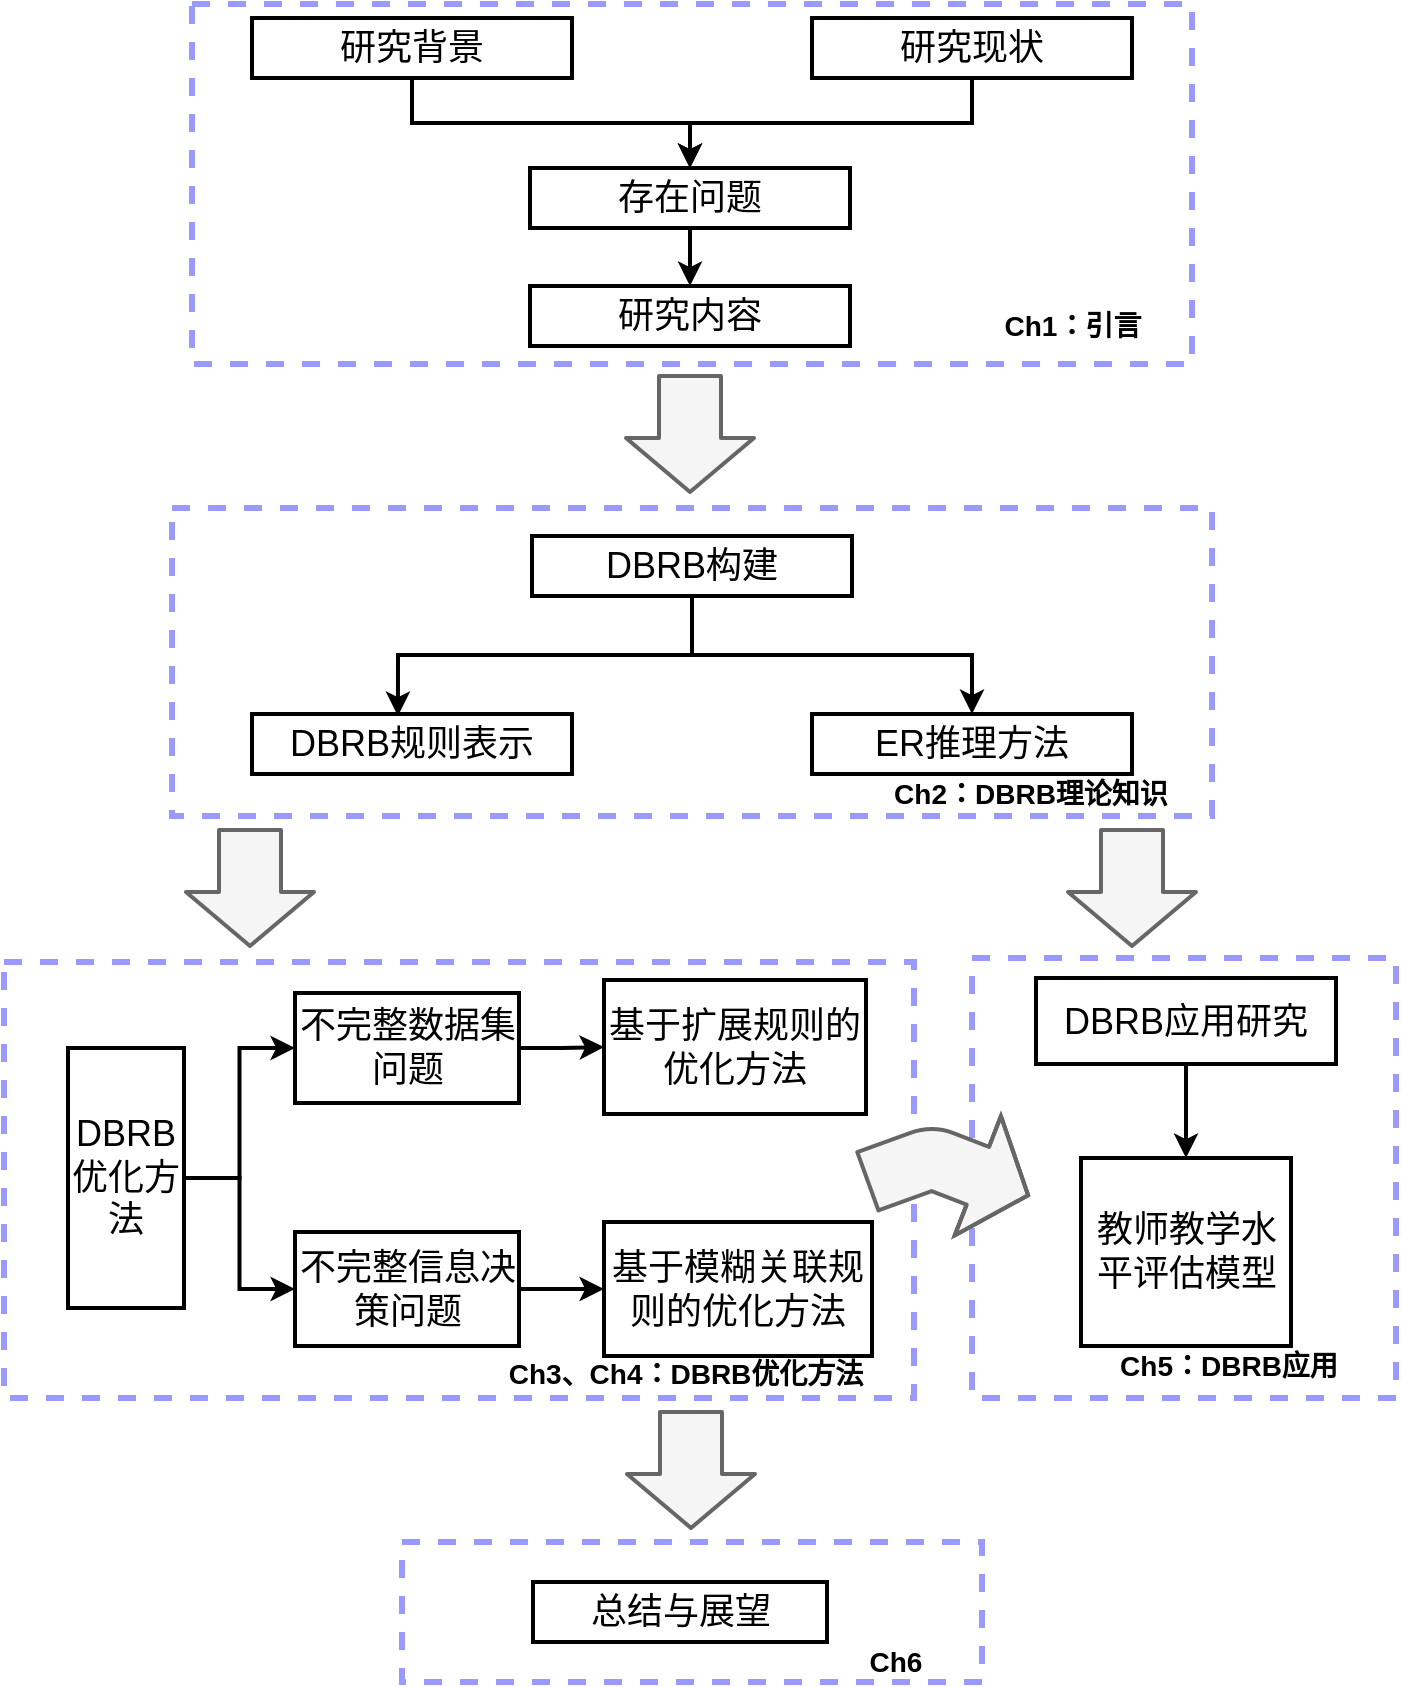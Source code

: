 <mxfile version="10.9.5" type="device"><diagram id="qq9IIst0aOwGEPzOQKkX" name="第 1 页"><mxGraphModel dx="2286" dy="848" grid="0" gridSize="10" guides="1" tooltips="0" connect="1" arrows="1" fold="1" page="0" pageScale="1" pageWidth="827" pageHeight="1169" math="0" shadow="0"><root><mxCell id="0"/><mxCell id="1" parent="0"/><mxCell id="Cpl-OJgbTaGhXpm6EkOO-19" value="" style="rounded=0;whiteSpace=wrap;html=1;dashed=1;strokeWidth=3;strokeColor=#9999FF;" parent="1" vertex="1"><mxGeometry x="-805" y="844" width="290" height="70" as="geometry"/></mxCell><mxCell id="Cpl-OJgbTaGhXpm6EkOO-18" value="" style="rounded=0;whiteSpace=wrap;html=1;dashed=1;strokeWidth=3;strokeColor=#9999FF;" parent="1" vertex="1"><mxGeometry x="-520" y="552" width="212" height="220" as="geometry"/></mxCell><mxCell id="Cpl-OJgbTaGhXpm6EkOO-17" value="" style="rounded=0;whiteSpace=wrap;html=1;dashed=1;strokeWidth=3;strokeColor=#9999FF;" parent="1" vertex="1"><mxGeometry x="-1004" y="554" width="455" height="218" as="geometry"/></mxCell><mxCell id="Cpl-OJgbTaGhXpm6EkOO-15" value="" style="rounded=0;whiteSpace=wrap;html=1;dashed=1;strokeWidth=3;strokeColor=#9999FF;" parent="1" vertex="1"><mxGeometry x="-920" y="327" width="520" height="154" as="geometry"/></mxCell><mxCell id="Cpl-OJgbTaGhXpm6EkOO-14" value="" style="rounded=0;whiteSpace=wrap;html=1;dashed=1;strokeWidth=3;strokeColor=#9999FF;" parent="1" vertex="1"><mxGeometry x="-910" y="75" width="500" height="180" as="geometry"/></mxCell><mxCell id="i98yP15VO60Z1yROupez-8" style="edgeStyle=orthogonalEdgeStyle;rounded=0;orthogonalLoop=1;jettySize=auto;html=1;exitX=0.5;exitY=1;exitDx=0;exitDy=0;entryX=0.5;entryY=0;entryDx=0;entryDy=0;strokeWidth=2;" parent="1" source="i98yP15VO60Z1yROupez-1" target="i98yP15VO60Z1yROupez-4" edge="1"><mxGeometry relative="1" as="geometry"/></mxCell><mxCell id="i98yP15VO60Z1yROupez-1" value="&lt;font style=&quot;font-size: 18px&quot;&gt;研究背景&lt;/font&gt;" style="rounded=0;whiteSpace=wrap;html=1;strokeWidth=2;fontFamily=黑体;" parent="1" vertex="1"><mxGeometry x="-880" y="82" width="160" height="30" as="geometry"/></mxCell><mxCell id="i98yP15VO60Z1yROupez-9" style="edgeStyle=orthogonalEdgeStyle;rounded=0;orthogonalLoop=1;jettySize=auto;html=1;exitX=0.5;exitY=1;exitDx=0;exitDy=0;strokeWidth=2;entryX=0.5;entryY=0;entryDx=0;entryDy=0;" parent="1" source="i98yP15VO60Z1yROupez-2" target="i98yP15VO60Z1yROupez-4" edge="1"><mxGeometry relative="1" as="geometry"><mxPoint x="-660" y="171" as="targetPoint"/></mxGeometry></mxCell><mxCell id="i98yP15VO60Z1yROupez-2" value="&lt;font style=&quot;font-size: 18px&quot;&gt;研究现状&lt;/font&gt;" style="rounded=0;whiteSpace=wrap;html=1;strokeWidth=2;" parent="1" vertex="1"><mxGeometry x="-600" y="82" width="160" height="30" as="geometry"/></mxCell><mxCell id="i98yP15VO60Z1yROupez-10" style="edgeStyle=orthogonalEdgeStyle;rounded=0;orthogonalLoop=1;jettySize=auto;html=1;exitX=0.5;exitY=1;exitDx=0;exitDy=0;entryX=0.5;entryY=0;entryDx=0;entryDy=0;strokeWidth=2;" parent="1" source="i98yP15VO60Z1yROupez-4" target="i98yP15VO60Z1yROupez-5" edge="1"><mxGeometry relative="1" as="geometry"/></mxCell><mxCell id="i98yP15VO60Z1yROupez-4" value="&lt;font style=&quot;font-size: 18px&quot;&gt;存在问题&lt;/font&gt;" style="rounded=0;whiteSpace=wrap;html=1;strokeWidth=2;" parent="1" vertex="1"><mxGeometry x="-741" y="157" width="160" height="30" as="geometry"/></mxCell><mxCell id="i98yP15VO60Z1yROupez-5" value="&lt;span style=&quot;font-size: 18px&quot;&gt;研究内容&lt;/span&gt;" style="rounded=0;whiteSpace=wrap;html=1;strokeWidth=2;" parent="1" vertex="1"><mxGeometry x="-741" y="216" width="160" height="30" as="geometry"/></mxCell><mxCell id="i98yP15VO60Z1yROupez-32" style="edgeStyle=orthogonalEdgeStyle;rounded=0;orthogonalLoop=1;jettySize=auto;html=1;exitX=1;exitY=0.5;exitDx=0;exitDy=0;entryX=0;entryY=0.5;entryDx=0;entryDy=0;strokeWidth=2;" parent="1" source="i98yP15VO60Z1yROupez-27" target="i98yP15VO60Z1yROupez-30" edge="1"><mxGeometry relative="1" as="geometry"/></mxCell><mxCell id="i98yP15VO60Z1yROupez-33" style="edgeStyle=orthogonalEdgeStyle;rounded=0;orthogonalLoop=1;jettySize=auto;html=1;exitX=1;exitY=0.5;exitDx=0;exitDy=0;entryX=0;entryY=0.5;entryDx=0;entryDy=0;strokeWidth=2;" parent="1" source="i98yP15VO60Z1yROupez-27" target="i98yP15VO60Z1yROupez-31" edge="1"><mxGeometry relative="1" as="geometry"/></mxCell><mxCell id="i98yP15VO60Z1yROupez-27" value="&lt;font style=&quot;font-size: 18px&quot;&gt;DBRB优化方法&lt;/font&gt;" style="rounded=0;whiteSpace=wrap;html=1;shadow=0;strokeWidth=2;" parent="1" vertex="1"><mxGeometry x="-972" y="597" width="58" height="130" as="geometry"/></mxCell><mxCell id="i98yP15VO60Z1yROupez-28" value="&lt;font style=&quot;font-size: 18px&quot;&gt;基于扩展规则的优化方法&lt;/font&gt;" style="rounded=0;whiteSpace=wrap;html=1;shadow=0;strokeWidth=2;" parent="1" vertex="1"><mxGeometry x="-704" y="563" width="131" height="67" as="geometry"/></mxCell><mxCell id="i98yP15VO60Z1yROupez-29" value="&lt;font style=&quot;font-size: 18px&quot;&gt;基于模糊关联规则的优化方法&lt;/font&gt;" style="rounded=0;whiteSpace=wrap;html=1;shadow=0;strokeWidth=2;" parent="1" vertex="1"><mxGeometry x="-704" y="684" width="134" height="67" as="geometry"/></mxCell><mxCell id="i98yP15VO60Z1yROupez-34" value="" style="edgeStyle=orthogonalEdgeStyle;rounded=0;orthogonalLoop=1;jettySize=auto;html=1;strokeWidth=2;" parent="1" source="i98yP15VO60Z1yROupez-30" target="i98yP15VO60Z1yROupez-28" edge="1"><mxGeometry relative="1" as="geometry"/></mxCell><mxCell id="i98yP15VO60Z1yROupez-30" value="&lt;font style=&quot;font-size: 18px&quot;&gt;不完整数据集问题&lt;/font&gt;" style="rounded=0;whiteSpace=wrap;html=1;shadow=0;strokeWidth=2;" parent="1" vertex="1"><mxGeometry x="-858.5" y="569.5" width="112" height="55" as="geometry"/></mxCell><mxCell id="i98yP15VO60Z1yROupez-35" value="" style="edgeStyle=orthogonalEdgeStyle;rounded=0;orthogonalLoop=1;jettySize=auto;html=1;strokeWidth=2;" parent="1" source="i98yP15VO60Z1yROupez-31" target="i98yP15VO60Z1yROupez-29" edge="1"><mxGeometry relative="1" as="geometry"/></mxCell><mxCell id="i98yP15VO60Z1yROupez-31" value="&lt;font style=&quot;font-size: 18px&quot;&gt;不完整信息决策问题&lt;/font&gt;" style="rounded=0;whiteSpace=wrap;html=1;shadow=0;strokeWidth=2;" parent="1" vertex="1"><mxGeometry x="-858.5" y="689" width="112" height="57" as="geometry"/></mxCell><mxCell id="i98yP15VO60Z1yROupez-43" value="" style="edgeStyle=orthogonalEdgeStyle;rounded=0;orthogonalLoop=1;jettySize=auto;html=1;strokeWidth=2;" parent="1" edge="1"><mxGeometry relative="1" as="geometry"><mxPoint x="267.5" y="503" as="sourcePoint"/></mxGeometry></mxCell><mxCell id="i98yP15VO60Z1yROupez-47" value="&lt;font style=&quot;font-size: 18px&quot;&gt;总结与展望&lt;/font&gt;" style="rounded=0;whiteSpace=wrap;html=1;shadow=0;strokeWidth=2;" parent="1" vertex="1"><mxGeometry x="-739.5" y="864" width="147" height="30" as="geometry"/></mxCell><mxCell id="Cpl-OJgbTaGhXpm6EkOO-3" style="edgeStyle=orthogonalEdgeStyle;rounded=0;orthogonalLoop=1;jettySize=auto;html=1;exitX=0.5;exitY=1;exitDx=0;exitDy=0;strokeWidth=2;entryX=0.456;entryY=0.033;entryDx=0;entryDy=0;entryPerimeter=0;" parent="1" source="Cpl-OJgbTaGhXpm6EkOO-5" target="Cpl-OJgbTaGhXpm6EkOO-6" edge="1"><mxGeometry relative="1" as="geometry"><mxPoint x="-759.5" y="428" as="targetPoint"/></mxGeometry></mxCell><mxCell id="Cpl-OJgbTaGhXpm6EkOO-4" style="edgeStyle=orthogonalEdgeStyle;rounded=0;orthogonalLoop=1;jettySize=auto;html=1;exitX=0.5;exitY=1;exitDx=0;exitDy=0;strokeWidth=2;" parent="1" source="Cpl-OJgbTaGhXpm6EkOO-5" target="Cpl-OJgbTaGhXpm6EkOO-7" edge="1"><mxGeometry relative="1" as="geometry"/></mxCell><mxCell id="Cpl-OJgbTaGhXpm6EkOO-5" value="&lt;font style=&quot;font-size: 18px&quot;&gt;DBRB构建&lt;/font&gt;" style="rounded=0;whiteSpace=wrap;html=1;strokeWidth=2;" parent="1" vertex="1"><mxGeometry x="-740" y="341" width="160" height="30" as="geometry"/></mxCell><mxCell id="Cpl-OJgbTaGhXpm6EkOO-6" value="&lt;font style=&quot;font-size: 18px&quot;&gt;DBRB规则表示&lt;/font&gt;" style="rounded=0;whiteSpace=wrap;html=1;strokeWidth=2;" parent="1" vertex="1"><mxGeometry x="-880" y="430" width="160" height="30" as="geometry"/></mxCell><mxCell id="Cpl-OJgbTaGhXpm6EkOO-7" value="&lt;font style=&quot;font-size: 18px&quot;&gt;ER推理方法&lt;/font&gt;" style="rounded=0;whiteSpace=wrap;html=1;strokeWidth=2;" parent="1" vertex="1"><mxGeometry x="-600" y="430" width="160" height="30" as="geometry"/></mxCell><mxCell id="Cpl-OJgbTaGhXpm6EkOO-16" value="" style="edgeStyle=orthogonalEdgeStyle;rounded=0;orthogonalLoop=1;jettySize=auto;html=1;strokeWidth=2;" parent="1" source="Cpl-OJgbTaGhXpm6EkOO-11" target="Cpl-OJgbTaGhXpm6EkOO-12" edge="1"><mxGeometry relative="1" as="geometry"/></mxCell><mxCell id="Cpl-OJgbTaGhXpm6EkOO-11" value="&lt;font style=&quot;font-size: 18px&quot;&gt;DBRB应用研究&lt;/font&gt;" style="rounded=0;whiteSpace=wrap;html=1;shadow=0;strokeWidth=2;" parent="1" vertex="1"><mxGeometry x="-488" y="562" width="150" height="43" as="geometry"/></mxCell><mxCell id="Cpl-OJgbTaGhXpm6EkOO-12" value="&lt;font style=&quot;font-size: 18px&quot;&gt;教师教学水平评估模型&lt;/font&gt;" style="rounded=0;whiteSpace=wrap;html=1;shadow=0;strokeWidth=2;" parent="1" vertex="1"><mxGeometry x="-465.5" y="652" width="105" height="94" as="geometry"/></mxCell><mxCell id="Cpl-OJgbTaGhXpm6EkOO-21" value="" style="shape=flexArrow;endArrow=classic;html=1;strokeWidth=2;endWidth=31;endSize=8.33;width=30;fillColor=#f5f5f5;strokeColor=#666666;" parent="1" edge="1"><mxGeometry width="50" height="50" relative="1" as="geometry"><mxPoint x="-661" y="260" as="sourcePoint"/><mxPoint x="-661" y="320" as="targetPoint"/></mxGeometry></mxCell><mxCell id="Cpl-OJgbTaGhXpm6EkOO-24" value="" style="shape=flexArrow;endArrow=classic;html=1;strokeWidth=2;endWidth=31;endSize=8.33;width=30;fillColor=#f5f5f5;strokeColor=#666666;" parent="1" edge="1"><mxGeometry width="50" height="50" relative="1" as="geometry"><mxPoint x="-881" y="487" as="sourcePoint"/><mxPoint x="-881" y="547" as="targetPoint"/></mxGeometry></mxCell><mxCell id="Cpl-OJgbTaGhXpm6EkOO-25" value="" style="shape=flexArrow;endArrow=classic;html=1;strokeWidth=2;endWidth=31;endSize=8.33;width=30;fillColor=#f5f5f5;strokeColor=#666666;" parent="1" edge="1"><mxGeometry width="50" height="50" relative="1" as="geometry"><mxPoint x="-440" y="487" as="sourcePoint"/><mxPoint x="-440" y="547" as="targetPoint"/></mxGeometry></mxCell><mxCell id="Cpl-OJgbTaGhXpm6EkOO-26" value="" style="shape=flexArrow;endArrow=classic;html=1;strokeWidth=2;endWidth=31;endSize=8.33;width=30;fillColor=#f5f5f5;strokeColor=#666666;" parent="1" edge="1"><mxGeometry width="50" height="50" relative="1" as="geometry"><mxPoint x="-660.5" y="778" as="sourcePoint"/><mxPoint x="-660.5" y="838" as="targetPoint"/></mxGeometry></mxCell><mxCell id="Cpl-OJgbTaGhXpm6EkOO-27" value="&lt;font style=&quot;font-size: 14px&quot;&gt;Ch1：引言&lt;/font&gt;" style="text;html=1;strokeColor=none;fillColor=none;align=center;verticalAlign=middle;whiteSpace=wrap;rounded=0;dashed=1;fontStyle=1" parent="1" vertex="1"><mxGeometry x="-508" y="226" width="77" height="20" as="geometry"/></mxCell><mxCell id="Cpl-OJgbTaGhXpm6EkOO-28" value="&lt;font style=&quot;font-size: 14px&quot;&gt;Ch2：DBRB理论知识&lt;/font&gt;" style="text;html=1;strokeColor=none;fillColor=none;align=center;verticalAlign=middle;whiteSpace=wrap;rounded=0;dashed=1;fontStyle=1" parent="1" vertex="1"><mxGeometry x="-564.5" y="460" width="147" height="20" as="geometry"/></mxCell><mxCell id="Cpl-OJgbTaGhXpm6EkOO-29" value="&lt;font style=&quot;font-size: 14px&quot;&gt;Ch3、Ch4：DBRB优化方法&lt;/font&gt;" style="text;html=1;strokeColor=none;fillColor=none;align=center;verticalAlign=middle;whiteSpace=wrap;rounded=0;dashed=1;fontStyle=1" parent="1" vertex="1"><mxGeometry x="-758.5" y="750" width="190" height="20" as="geometry"/></mxCell><mxCell id="Cpl-OJgbTaGhXpm6EkOO-30" value="&lt;font style=&quot;font-size: 14px&quot;&gt;Ch5：DBRB应用&lt;/font&gt;" style="text;html=1;strokeColor=none;fillColor=none;align=center;verticalAlign=middle;whiteSpace=wrap;rounded=0;dashed=1;fontStyle=1" parent="1" vertex="1"><mxGeometry x="-466" y="746" width="149" height="20" as="geometry"/></mxCell><mxCell id="Cpl-OJgbTaGhXpm6EkOO-31" value="&lt;font style=&quot;font-size: 14px&quot;&gt;Ch6&lt;/font&gt;" style="text;html=1;strokeColor=none;fillColor=none;align=center;verticalAlign=middle;whiteSpace=wrap;rounded=0;dashed=1;fontStyle=1" parent="1" vertex="1"><mxGeometry x="-601" y="894" width="86" height="20" as="geometry"/></mxCell><mxCell id="Cpl-OJgbTaGhXpm6EkOO-34" value="" style="shape=flexArrow;endArrow=classic;html=1;strokeWidth=2;endWidth=31;endSize=8.33;width=30;fillColor=#f5f5f5;strokeColor=#666666;" parent="1" edge="1"><mxGeometry width="50" height="50" relative="1" as="geometry"><mxPoint x="-573" y="664" as="sourcePoint"/><mxPoint x="-491" y="671" as="targetPoint"/><Array as="points"><mxPoint x="-540" y="652"/></Array></mxGeometry></mxCell></root></mxGraphModel></diagram></mxfile>